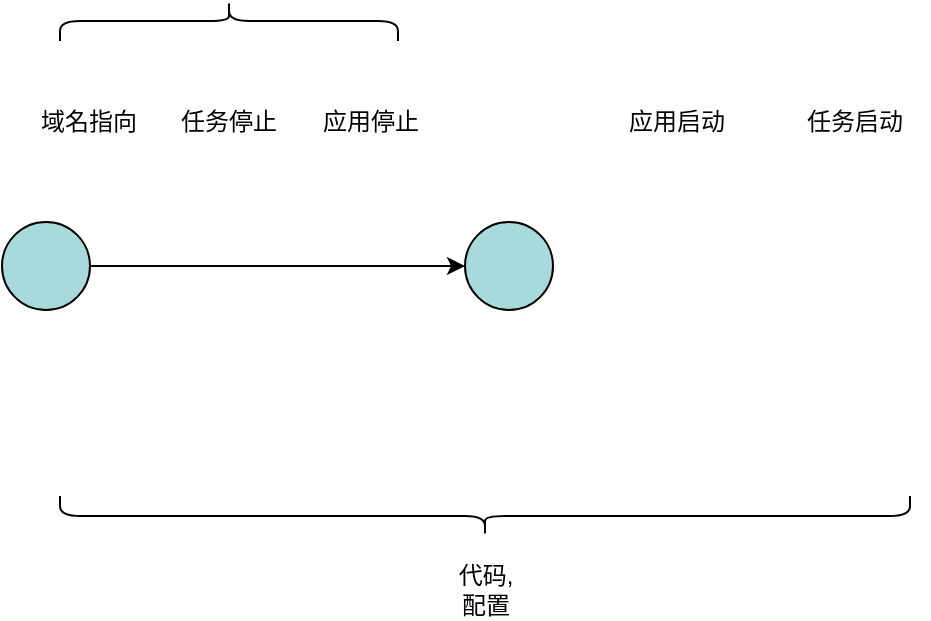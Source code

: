 <mxfile version="14.1.8" type="github">
  <diagram id="rvpRbDeUgA8YePQZKAHE" name="第 1 页">
    <mxGraphModel dx="974" dy="665" grid="0" gridSize="10" guides="1" tooltips="1" connect="1" arrows="1" fold="1" page="1" pageScale="1" pageWidth="827" pageHeight="1169" math="0" shadow="0">
      <root>
        <mxCell id="0" />
        <mxCell id="1" parent="0" />
        <mxCell id="-D_Cvpl0m4vMDCp08sZc-8" value="" style="shape=curlyBracket;whiteSpace=wrap;html=1;rounded=1;rotation=-90;" vertex="1" parent="1">
          <mxGeometry x="231.5" y="221.5" width="20" height="425" as="geometry" />
        </mxCell>
        <mxCell id="-D_Cvpl0m4vMDCp08sZc-9" value="" style="shape=curlyBracket;whiteSpace=wrap;html=1;rounded=1;rotation=90;" vertex="1" parent="1">
          <mxGeometry x="103.5" y="102" width="20" height="169" as="geometry" />
        </mxCell>
        <mxCell id="-D_Cvpl0m4vMDCp08sZc-10" value="代码,配置" style="text;html=1;strokeColor=none;fillColor=none;align=center;verticalAlign=middle;whiteSpace=wrap;rounded=0;" vertex="1" parent="1">
          <mxGeometry x="222" y="461" width="40" height="20" as="geometry" />
        </mxCell>
        <mxCell id="-D_Cvpl0m4vMDCp08sZc-12" value="" style="ellipse;whiteSpace=wrap;html=1;aspect=fixed;fillColor=#A8DADC;" vertex="1" parent="1">
          <mxGeometry x="231.5" y="287" width="44" height="44" as="geometry" />
        </mxCell>
        <mxCell id="-D_Cvpl0m4vMDCp08sZc-15" value="域名指向" style="text;html=1;strokeColor=none;fillColor=none;align=center;verticalAlign=middle;whiteSpace=wrap;rounded=0;" vertex="1" parent="1">
          <mxGeometry x="6" y="227" width="75" height="20" as="geometry" />
        </mxCell>
        <mxCell id="-D_Cvpl0m4vMDCp08sZc-16" value="任务停止" style="text;html=1;strokeColor=none;fillColor=none;align=center;verticalAlign=middle;whiteSpace=wrap;rounded=0;" vertex="1" parent="1">
          <mxGeometry x="76" y="227" width="75" height="20" as="geometry" />
        </mxCell>
        <mxCell id="-D_Cvpl0m4vMDCp08sZc-17" value="应用停止" style="text;html=1;strokeColor=none;fillColor=none;align=center;verticalAlign=middle;whiteSpace=wrap;rounded=0;" vertex="1" parent="1">
          <mxGeometry x="147" y="227" width="75" height="20" as="geometry" />
        </mxCell>
        <mxCell id="-D_Cvpl0m4vMDCp08sZc-20" value="应用启动" style="text;html=1;strokeColor=none;fillColor=none;align=center;verticalAlign=middle;whiteSpace=wrap;rounded=0;" vertex="1" parent="1">
          <mxGeometry x="300" y="227" width="75" height="20" as="geometry" />
        </mxCell>
        <mxCell id="-D_Cvpl0m4vMDCp08sZc-21" value="任务启动" style="text;html=1;strokeColor=none;fillColor=none;align=center;verticalAlign=middle;whiteSpace=wrap;rounded=0;" vertex="1" parent="1">
          <mxGeometry x="388.5" y="227" width="75" height="20" as="geometry" />
        </mxCell>
        <mxCell id="-D_Cvpl0m4vMDCp08sZc-22" style="edgeStyle=orthogonalEdgeStyle;rounded=0;orthogonalLoop=1;jettySize=auto;html=1;exitX=1;exitY=0.5;exitDx=0;exitDy=0;entryX=0;entryY=0.5;entryDx=0;entryDy=0;" edge="1" parent="1" source="-D_Cvpl0m4vMDCp08sZc-11" target="-D_Cvpl0m4vMDCp08sZc-12">
          <mxGeometry relative="1" as="geometry" />
        </mxCell>
        <mxCell id="-D_Cvpl0m4vMDCp08sZc-11" value="" style="ellipse;whiteSpace=wrap;html=1;aspect=fixed;fillColor=#A8DADC;" vertex="1" parent="1">
          <mxGeometry y="287" width="44" height="44" as="geometry" />
        </mxCell>
      </root>
    </mxGraphModel>
  </diagram>
</mxfile>
